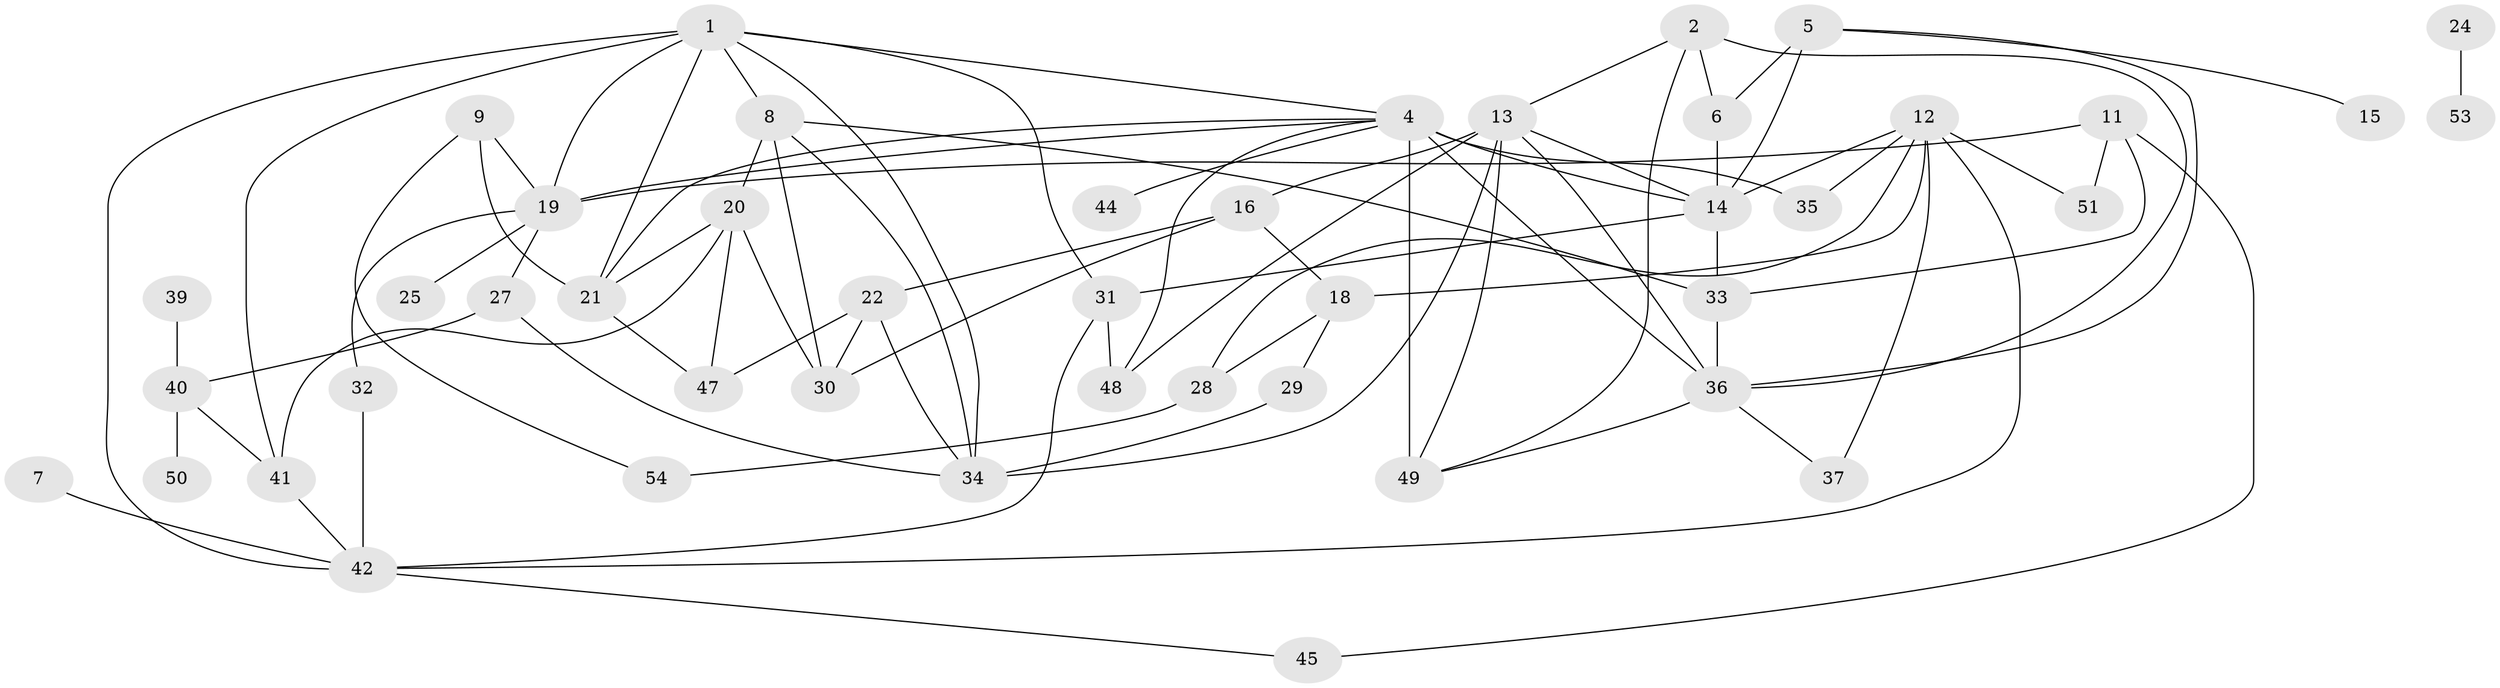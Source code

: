 // original degree distribution, {3: 0.18181818181818182, 5: 0.08181818181818182, 0: 0.09090909090909091, 1: 0.16363636363636364, 2: 0.2545454545454545, 4: 0.16363636363636364, 6: 0.045454545454545456, 7: 0.00909090909090909, 8: 0.00909090909090909}
// Generated by graph-tools (version 1.1) at 2025/33/03/09/25 02:33:58]
// undirected, 45 vertices, 84 edges
graph export_dot {
graph [start="1"]
  node [color=gray90,style=filled];
  1;
  2;
  4;
  5;
  6;
  7;
  8;
  9;
  11;
  12;
  13;
  14;
  15;
  16;
  18;
  19;
  20;
  21;
  22;
  24;
  25;
  27;
  28;
  29;
  30;
  31;
  32;
  33;
  34;
  35;
  36;
  37;
  39;
  40;
  41;
  42;
  44;
  45;
  47;
  48;
  49;
  50;
  51;
  53;
  54;
  1 -- 4 [weight=1.0];
  1 -- 8 [weight=2.0];
  1 -- 19 [weight=2.0];
  1 -- 21 [weight=1.0];
  1 -- 31 [weight=1.0];
  1 -- 34 [weight=1.0];
  1 -- 41 [weight=1.0];
  1 -- 42 [weight=1.0];
  2 -- 6 [weight=1.0];
  2 -- 13 [weight=1.0];
  2 -- 36 [weight=1.0];
  2 -- 49 [weight=1.0];
  4 -- 14 [weight=1.0];
  4 -- 19 [weight=2.0];
  4 -- 21 [weight=1.0];
  4 -- 35 [weight=1.0];
  4 -- 36 [weight=1.0];
  4 -- 44 [weight=1.0];
  4 -- 48 [weight=1.0];
  4 -- 49 [weight=4.0];
  5 -- 6 [weight=1.0];
  5 -- 14 [weight=1.0];
  5 -- 15 [weight=1.0];
  5 -- 36 [weight=1.0];
  6 -- 14 [weight=1.0];
  7 -- 42 [weight=1.0];
  8 -- 20 [weight=1.0];
  8 -- 30 [weight=1.0];
  8 -- 33 [weight=1.0];
  8 -- 34 [weight=1.0];
  9 -- 19 [weight=1.0];
  9 -- 21 [weight=2.0];
  9 -- 54 [weight=1.0];
  11 -- 19 [weight=1.0];
  11 -- 33 [weight=1.0];
  11 -- 45 [weight=1.0];
  11 -- 51 [weight=1.0];
  12 -- 14 [weight=1.0];
  12 -- 18 [weight=1.0];
  12 -- 28 [weight=1.0];
  12 -- 35 [weight=1.0];
  12 -- 37 [weight=1.0];
  12 -- 42 [weight=1.0];
  12 -- 51 [weight=1.0];
  13 -- 14 [weight=1.0];
  13 -- 16 [weight=1.0];
  13 -- 34 [weight=2.0];
  13 -- 36 [weight=1.0];
  13 -- 48 [weight=1.0];
  13 -- 49 [weight=1.0];
  14 -- 31 [weight=1.0];
  14 -- 33 [weight=1.0];
  16 -- 18 [weight=1.0];
  16 -- 22 [weight=1.0];
  16 -- 30 [weight=1.0];
  18 -- 28 [weight=1.0];
  18 -- 29 [weight=1.0];
  19 -- 25 [weight=2.0];
  19 -- 27 [weight=1.0];
  19 -- 32 [weight=1.0];
  20 -- 21 [weight=1.0];
  20 -- 30 [weight=1.0];
  20 -- 41 [weight=1.0];
  20 -- 47 [weight=1.0];
  21 -- 47 [weight=1.0];
  22 -- 30 [weight=2.0];
  22 -- 34 [weight=1.0];
  22 -- 47 [weight=1.0];
  24 -- 53 [weight=1.0];
  27 -- 34 [weight=1.0];
  27 -- 40 [weight=1.0];
  28 -- 54 [weight=1.0];
  29 -- 34 [weight=1.0];
  31 -- 42 [weight=1.0];
  31 -- 48 [weight=1.0];
  32 -- 42 [weight=1.0];
  33 -- 36 [weight=1.0];
  36 -- 37 [weight=1.0];
  36 -- 49 [weight=1.0];
  39 -- 40 [weight=1.0];
  40 -- 41 [weight=1.0];
  40 -- 50 [weight=1.0];
  41 -- 42 [weight=1.0];
  42 -- 45 [weight=1.0];
}
